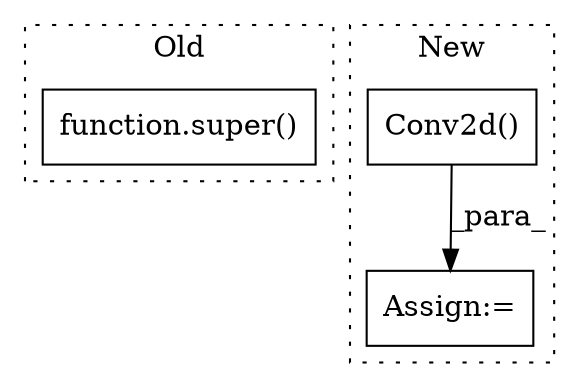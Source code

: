digraph G {
subgraph cluster0 {
1 [label="function.super()" a="75" s="2822,2848" l="6,1" shape="box"];
label = "Old";
style="dotted";
}
subgraph cluster1 {
2 [label="Conv2d()" a="75" s="7092,7110" l="10,40" shape="box"];
3 [label="Assign:=" a="68" s="7089" l="3" shape="box"];
label = "New";
style="dotted";
}
2 -> 3 [label="_para_"];
}
